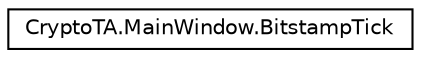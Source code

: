 digraph "Graphical Class Hierarchy"
{
 // LATEX_PDF_SIZE
  edge [fontname="Helvetica",fontsize="10",labelfontname="Helvetica",labelfontsize="10"];
  node [fontname="Helvetica",fontsize="10",shape=record];
  rankdir="LR";
  Node0 [label="CryptoTA.MainWindow.BitstampTick",height=0.2,width=0.4,color="black", fillcolor="white", style="filled",URL="$class_crypto_t_a_1_1_main_window_1_1_bitstamp_tick.html",tooltip=" "];
}
